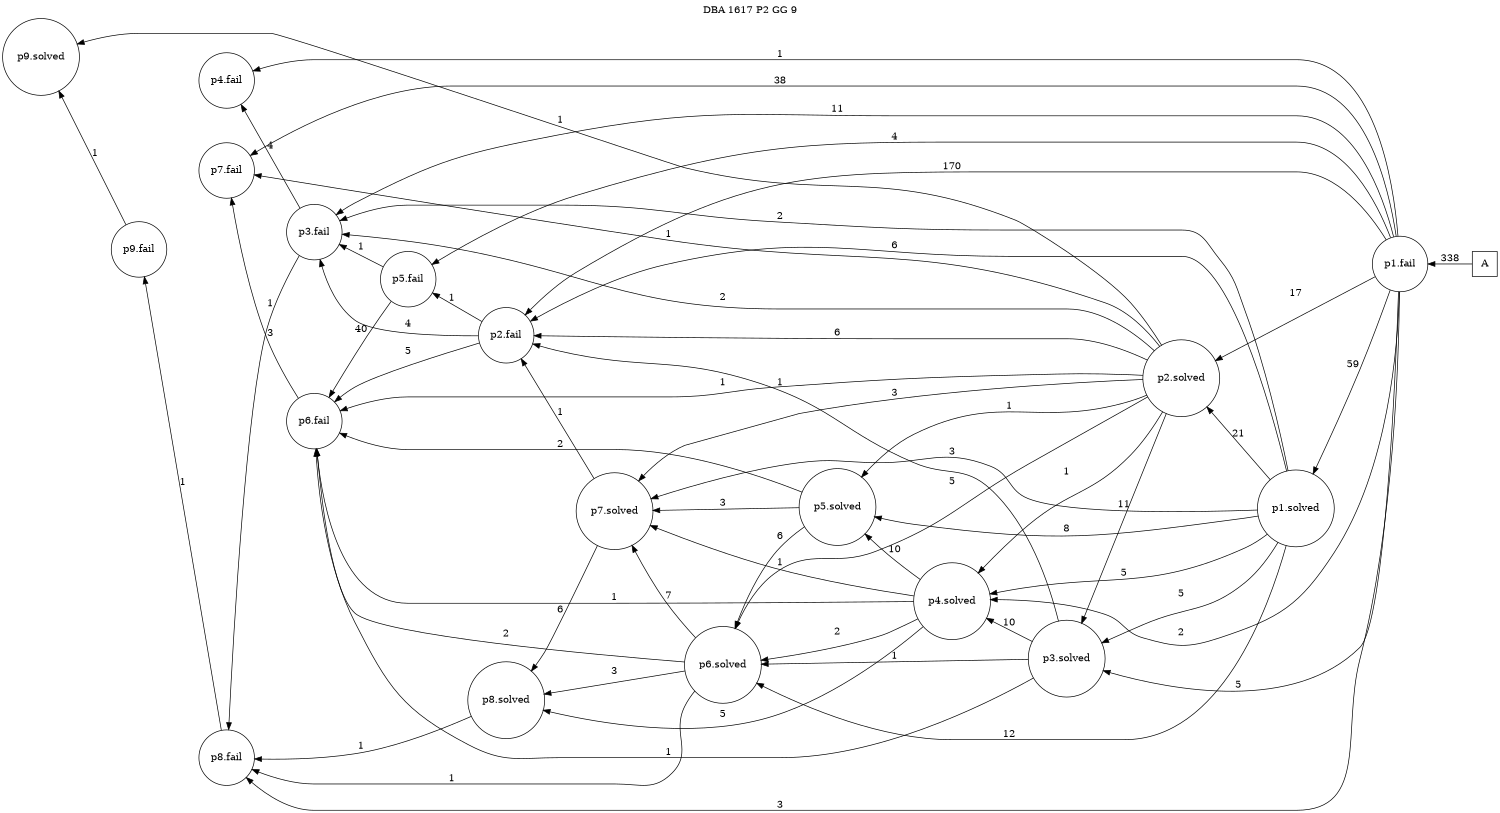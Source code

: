 digraph DBA_1617_P2_GG_9 {
labelloc="tl"
label= " DBA 1617 P2 GG 9 "
rankdir="RL";
graph [ size=" 10 , 10 !"]

"A" [shape="square" label="A"]
"p1.fail" [shape="circle" label="p1.fail"]
"p1.solved" [shape="circle" label="p1.solved"]
"p3.fail" [shape="circle" label="p3.fail"]
"p2.fail" [shape="circle" label="p2.fail"]
"p4.fail" [shape="circle" label="p4.fail"]
"p5.fail" [shape="circle" label="p5.fail"]
"p6.fail" [shape="circle" label="p6.fail"]
"p7.fail" [shape="circle" label="p7.fail"]
"p8.fail" [shape="circle" label="p8.fail"]
"p2.solved" [shape="circle" label="p2.solved"]
"p3.solved" [shape="circle" label="p3.solved"]
"p4.solved" [shape="circle" label="p4.solved"]
"p5.solved" [shape="circle" label="p5.solved"]
"p6.solved" [shape="circle" label="p6.solved"]
"p7.solved" [shape="circle" label="p7.solved"]
"p8.solved" [shape="circle" label="p8.solved"]
"p9.fail" [shape="circle" label="p9.fail"]
"p9.solved" [shape="circle" label="p9.solved"]
"A" -> "p1.fail" [ label=338]
"p1.fail" -> "p1.solved" [ label=59]
"p1.fail" -> "p3.fail" [ label=11]
"p1.fail" -> "p2.fail" [ label=170]
"p1.fail" -> "p4.fail" [ label=1]
"p1.fail" -> "p5.fail" [ label=4]
"p1.fail" -> "p7.fail" [ label=38]
"p1.fail" -> "p8.fail" [ label=3]
"p1.fail" -> "p2.solved" [ label=17]
"p1.fail" -> "p3.solved" [ label=5]
"p1.fail" -> "p4.solved" [ label=2]
"p1.solved" -> "p3.fail" [ label=2]
"p1.solved" -> "p2.fail" [ label=6]
"p1.solved" -> "p2.solved" [ label=21]
"p1.solved" -> "p3.solved" [ label=5]
"p1.solved" -> "p4.solved" [ label=5]
"p1.solved" -> "p5.solved" [ label=8]
"p1.solved" -> "p6.solved" [ label=12]
"p1.solved" -> "p7.solved" [ label=3]
"p3.fail" -> "p4.fail" [ label=4]
"p3.fail" -> "p8.fail" [ label=1]
"p2.fail" -> "p3.fail" [ label=4]
"p2.fail" -> "p5.fail" [ label=1]
"p2.fail" -> "p6.fail" [ label=5]
"p5.fail" -> "p3.fail" [ label=1]
"p5.fail" -> "p6.fail" [ label=40]
"p6.fail" -> "p7.fail" [ label=3]
"p8.fail" -> "p9.fail" [ label=1]
"p2.solved" -> "p3.fail" [ label=2]
"p2.solved" -> "p2.fail" [ label=6]
"p2.solved" -> "p6.fail" [ label=1]
"p2.solved" -> "p7.fail" [ label=1]
"p2.solved" -> "p3.solved" [ label=11]
"p2.solved" -> "p4.solved" [ label=1]
"p2.solved" -> "p5.solved" [ label=1]
"p2.solved" -> "p6.solved" [ label=5]
"p2.solved" -> "p7.solved" [ label=3]
"p2.solved" -> "p9.solved" [ label=1]
"p3.solved" -> "p2.fail" [ label=1]
"p3.solved" -> "p6.fail" [ label=1]
"p3.solved" -> "p4.solved" [ label=10]
"p3.solved" -> "p6.solved" [ label=1]
"p4.solved" -> "p6.fail" [ label=1]
"p4.solved" -> "p5.solved" [ label=10]
"p4.solved" -> "p6.solved" [ label=2]
"p4.solved" -> "p7.solved" [ label=1]
"p4.solved" -> "p8.solved" [ label=5]
"p5.solved" -> "p6.fail" [ label=2]
"p5.solved" -> "p6.solved" [ label=6]
"p5.solved" -> "p7.solved" [ label=3]
"p6.solved" -> "p6.fail" [ label=2]
"p6.solved" -> "p8.fail" [ label=1]
"p6.solved" -> "p7.solved" [ label=7]
"p6.solved" -> "p8.solved" [ label=3]
"p7.solved" -> "p2.fail" [ label=1]
"p7.solved" -> "p8.solved" [ label=6]
"p8.solved" -> "p8.fail" [ label=1]
"p9.fail" -> "p9.solved" [ label=1]
}
